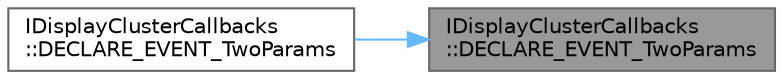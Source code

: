 digraph "IDisplayClusterCallbacks::DECLARE_EVENT_TwoParams"
{
 // INTERACTIVE_SVG=YES
 // LATEX_PDF_SIZE
  bgcolor="transparent";
  edge [fontname=Helvetica,fontsize=10,labelfontname=Helvetica,labelfontsize=10];
  node [fontname=Helvetica,fontsize=10,shape=box,height=0.2,width=0.4];
  rankdir="RL";
  Node1 [id="Node000001",label="IDisplayClusterCallbacks\l::DECLARE_EVENT_TwoParams",height=0.2,width=0.4,color="gray40", fillcolor="grey60", style="filled", fontcolor="black",tooltip="Called once before warping all available viewports."];
  Node1 -> Node2 [id="edge1_Node000001_Node000002",dir="back",color="steelblue1",style="solid",tooltip=" "];
  Node2 [id="Node000002",label="IDisplayClusterCallbacks\l::DECLARE_EVENT_TwoParams",height=0.2,width=0.4,color="grey40", fillcolor="white", style="filled",URL="$d2/d17/classIDisplayClusterCallbacks.html#a24c5dc13cd2955553122f32468031ac4",tooltip="Called after backbuffer update."];
}
